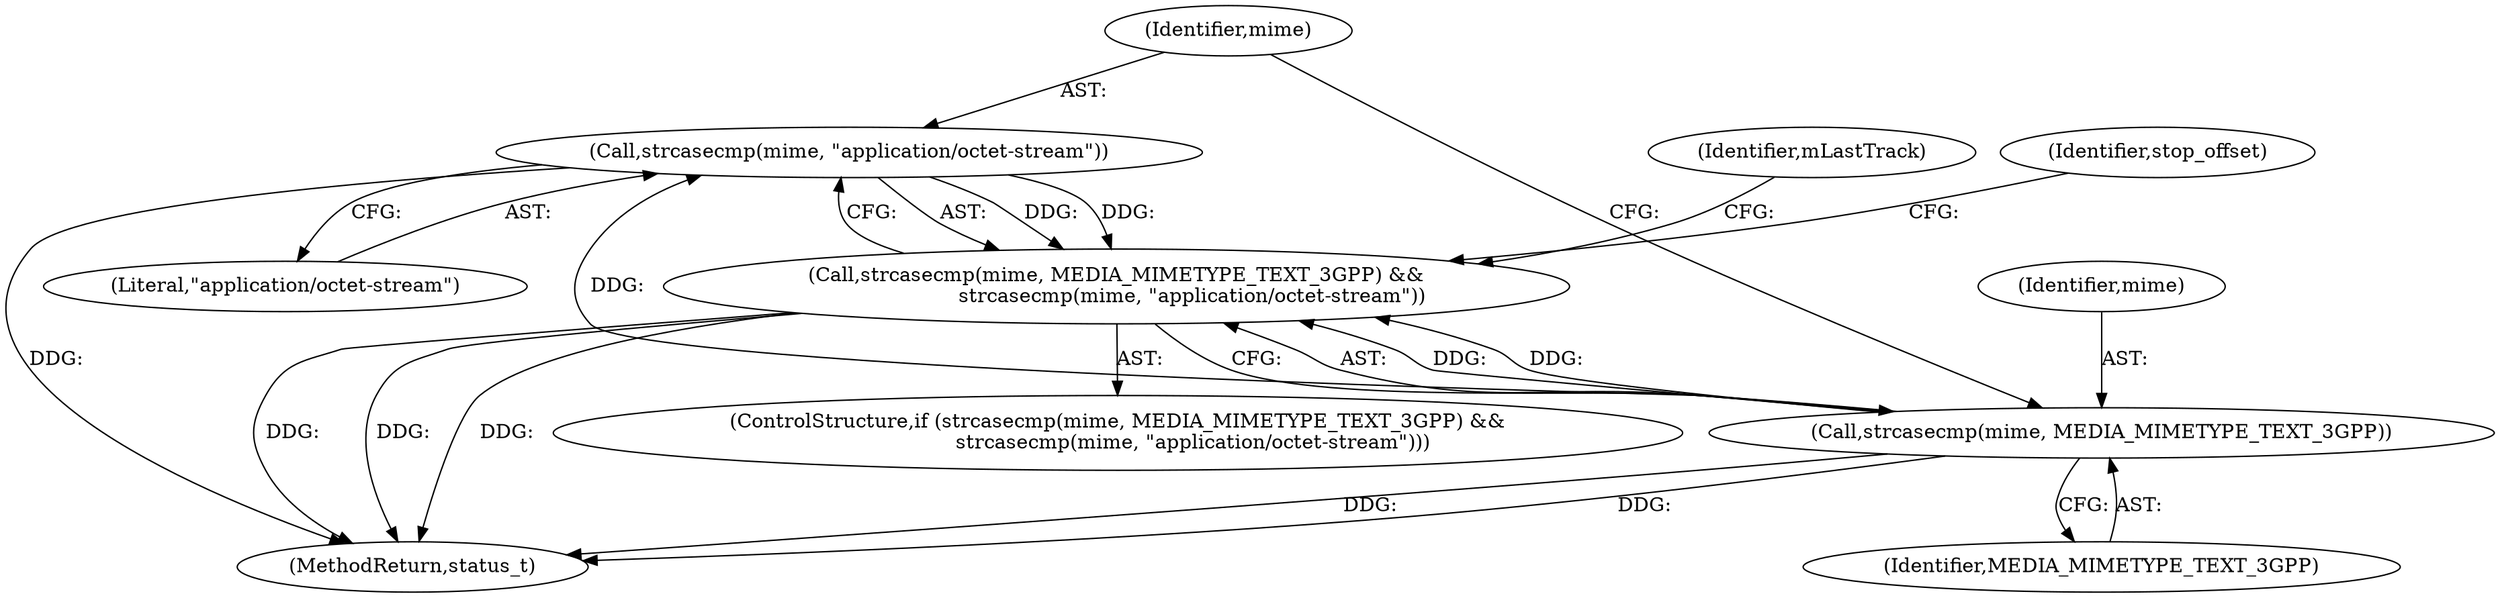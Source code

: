 digraph "0_Android_e7142a0703bc93f75e213e96ebc19000022afed9@pointer" {
"1001496" [label="(Call,strcasecmp(mime, \"application/octet-stream\"))"];
"1001493" [label="(Call,strcasecmp(mime, MEDIA_MIMETYPE_TEXT_3GPP))"];
"1001492" [label="(Call,strcasecmp(mime, MEDIA_MIMETYPE_TEXT_3GPP) &&\n                        strcasecmp(mime, \"application/octet-stream\"))"];
"1001493" [label="(Call,strcasecmp(mime, MEDIA_MIMETYPE_TEXT_3GPP))"];
"1001495" [label="(Identifier,MEDIA_MIMETYPE_TEXT_3GPP)"];
"1001502" [label="(Identifier,mLastTrack)"];
"1001512" [label="(Identifier,stop_offset)"];
"1001497" [label="(Identifier,mime)"];
"1003275" [label="(MethodReturn,status_t)"];
"1001492" [label="(Call,strcasecmp(mime, MEDIA_MIMETYPE_TEXT_3GPP) &&\n                        strcasecmp(mime, \"application/octet-stream\"))"];
"1001491" [label="(ControlStructure,if (strcasecmp(mime, MEDIA_MIMETYPE_TEXT_3GPP) &&\n                        strcasecmp(mime, \"application/octet-stream\")))"];
"1001498" [label="(Literal,\"application/octet-stream\")"];
"1001496" [label="(Call,strcasecmp(mime, \"application/octet-stream\"))"];
"1001494" [label="(Identifier,mime)"];
"1001496" -> "1001492"  [label="AST: "];
"1001496" -> "1001498"  [label="CFG: "];
"1001497" -> "1001496"  [label="AST: "];
"1001498" -> "1001496"  [label="AST: "];
"1001492" -> "1001496"  [label="CFG: "];
"1001496" -> "1003275"  [label="DDG: "];
"1001496" -> "1001492"  [label="DDG: "];
"1001496" -> "1001492"  [label="DDG: "];
"1001493" -> "1001496"  [label="DDG: "];
"1001493" -> "1001492"  [label="AST: "];
"1001493" -> "1001495"  [label="CFG: "];
"1001494" -> "1001493"  [label="AST: "];
"1001495" -> "1001493"  [label="AST: "];
"1001497" -> "1001493"  [label="CFG: "];
"1001492" -> "1001493"  [label="CFG: "];
"1001493" -> "1003275"  [label="DDG: "];
"1001493" -> "1003275"  [label="DDG: "];
"1001493" -> "1001492"  [label="DDG: "];
"1001493" -> "1001492"  [label="DDG: "];
"1001492" -> "1001491"  [label="AST: "];
"1001502" -> "1001492"  [label="CFG: "];
"1001512" -> "1001492"  [label="CFG: "];
"1001492" -> "1003275"  [label="DDG: "];
"1001492" -> "1003275"  [label="DDG: "];
"1001492" -> "1003275"  [label="DDG: "];
}
